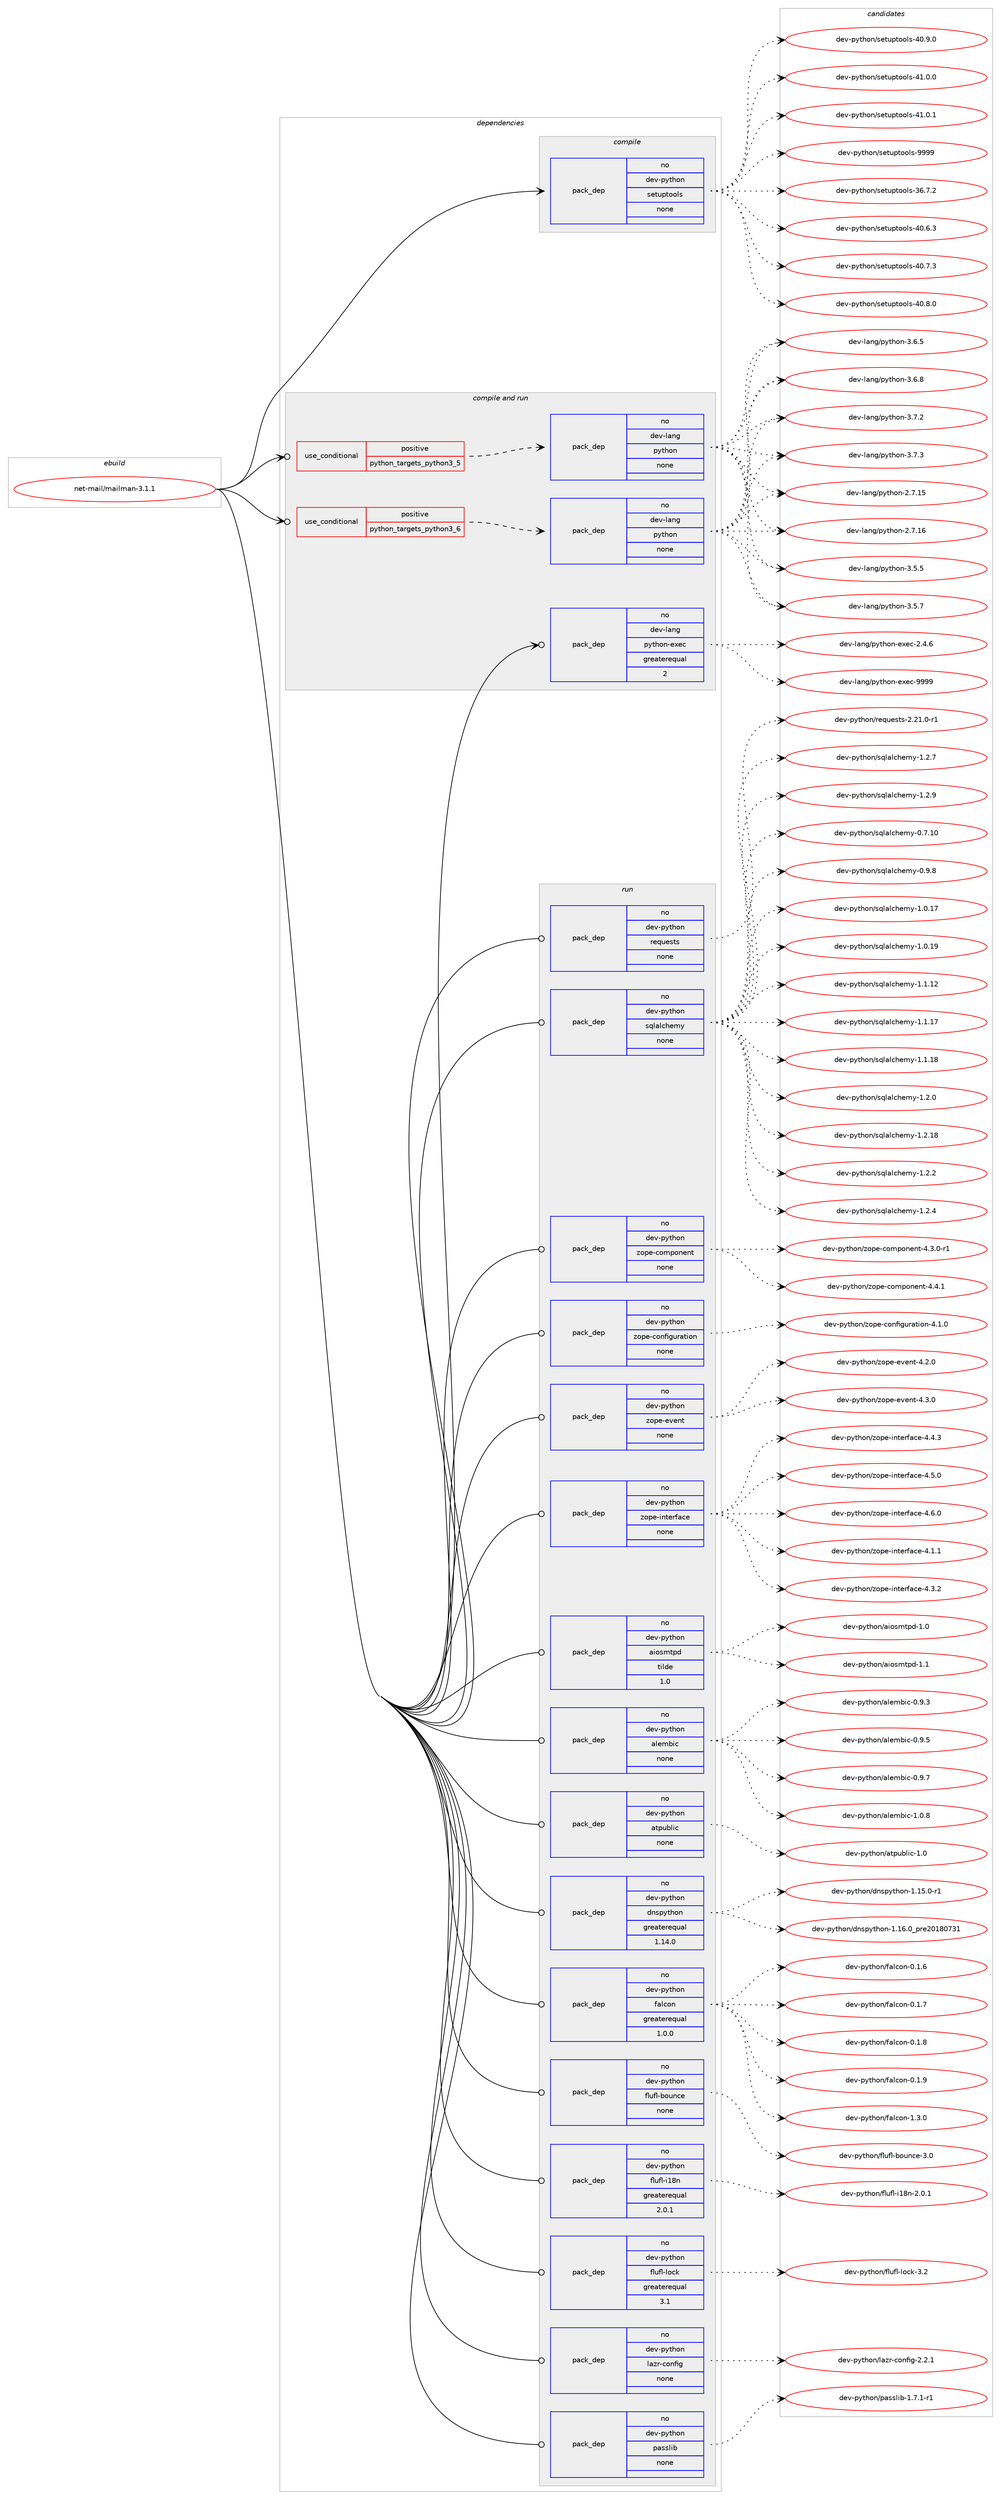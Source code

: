 digraph prolog {

# *************
# Graph options
# *************

newrank=true;
concentrate=true;
compound=true;
graph [rankdir=LR,fontname=Helvetica,fontsize=10,ranksep=1.5];#, ranksep=2.5, nodesep=0.2];
edge  [arrowhead=vee];
node  [fontname=Helvetica,fontsize=10];

# **********
# The ebuild
# **********

subgraph cluster_leftcol {
color=gray;
rank=same;
label=<<i>ebuild</i>>;
id [label="net-mail/mailman-3.1.1", color=red, width=4, href="../net-mail/mailman-3.1.1.svg"];
}

# ****************
# The dependencies
# ****************

subgraph cluster_midcol {
color=gray;
label=<<i>dependencies</i>>;
subgraph cluster_compile {
fillcolor="#eeeeee";
style=filled;
label=<<i>compile</i>>;
subgraph pack1942 {
dependency2589 [label=<<TABLE BORDER="0" CELLBORDER="1" CELLSPACING="0" CELLPADDING="4" WIDTH="220"><TR><TD ROWSPAN="6" CELLPADDING="30">pack_dep</TD></TR><TR><TD WIDTH="110">no</TD></TR><TR><TD>dev-python</TD></TR><TR><TD>setuptools</TD></TR><TR><TD>none</TD></TR><TR><TD></TD></TR></TABLE>>, shape=none, color=blue];
}
id:e -> dependency2589:w [weight=20,style="solid",arrowhead="vee"];
}
subgraph cluster_compileandrun {
fillcolor="#eeeeee";
style=filled;
label=<<i>compile and run</i>>;
subgraph cond608 {
dependency2590 [label=<<TABLE BORDER="0" CELLBORDER="1" CELLSPACING="0" CELLPADDING="4"><TR><TD ROWSPAN="3" CELLPADDING="10">use_conditional</TD></TR><TR><TD>positive</TD></TR><TR><TD>python_targets_python3_5</TD></TR></TABLE>>, shape=none, color=red];
subgraph pack1943 {
dependency2591 [label=<<TABLE BORDER="0" CELLBORDER="1" CELLSPACING="0" CELLPADDING="4" WIDTH="220"><TR><TD ROWSPAN="6" CELLPADDING="30">pack_dep</TD></TR><TR><TD WIDTH="110">no</TD></TR><TR><TD>dev-lang</TD></TR><TR><TD>python</TD></TR><TR><TD>none</TD></TR><TR><TD></TD></TR></TABLE>>, shape=none, color=blue];
}
dependency2590:e -> dependency2591:w [weight=20,style="dashed",arrowhead="vee"];
}
id:e -> dependency2590:w [weight=20,style="solid",arrowhead="odotvee"];
subgraph cond609 {
dependency2592 [label=<<TABLE BORDER="0" CELLBORDER="1" CELLSPACING="0" CELLPADDING="4"><TR><TD ROWSPAN="3" CELLPADDING="10">use_conditional</TD></TR><TR><TD>positive</TD></TR><TR><TD>python_targets_python3_6</TD></TR></TABLE>>, shape=none, color=red];
subgraph pack1944 {
dependency2593 [label=<<TABLE BORDER="0" CELLBORDER="1" CELLSPACING="0" CELLPADDING="4" WIDTH="220"><TR><TD ROWSPAN="6" CELLPADDING="30">pack_dep</TD></TR><TR><TD WIDTH="110">no</TD></TR><TR><TD>dev-lang</TD></TR><TR><TD>python</TD></TR><TR><TD>none</TD></TR><TR><TD></TD></TR></TABLE>>, shape=none, color=blue];
}
dependency2592:e -> dependency2593:w [weight=20,style="dashed",arrowhead="vee"];
}
id:e -> dependency2592:w [weight=20,style="solid",arrowhead="odotvee"];
subgraph pack1945 {
dependency2594 [label=<<TABLE BORDER="0" CELLBORDER="1" CELLSPACING="0" CELLPADDING="4" WIDTH="220"><TR><TD ROWSPAN="6" CELLPADDING="30">pack_dep</TD></TR><TR><TD WIDTH="110">no</TD></TR><TR><TD>dev-lang</TD></TR><TR><TD>python-exec</TD></TR><TR><TD>greaterequal</TD></TR><TR><TD>2</TD></TR></TABLE>>, shape=none, color=blue];
}
id:e -> dependency2594:w [weight=20,style="solid",arrowhead="odotvee"];
}
subgraph cluster_run {
fillcolor="#eeeeee";
style=filled;
label=<<i>run</i>>;
subgraph pack1946 {
dependency2595 [label=<<TABLE BORDER="0" CELLBORDER="1" CELLSPACING="0" CELLPADDING="4" WIDTH="220"><TR><TD ROWSPAN="6" CELLPADDING="30">pack_dep</TD></TR><TR><TD WIDTH="110">no</TD></TR><TR><TD>dev-python</TD></TR><TR><TD>aiosmtpd</TD></TR><TR><TD>tilde</TD></TR><TR><TD>1.0</TD></TR></TABLE>>, shape=none, color=blue];
}
id:e -> dependency2595:w [weight=20,style="solid",arrowhead="odot"];
subgraph pack1947 {
dependency2596 [label=<<TABLE BORDER="0" CELLBORDER="1" CELLSPACING="0" CELLPADDING="4" WIDTH="220"><TR><TD ROWSPAN="6" CELLPADDING="30">pack_dep</TD></TR><TR><TD WIDTH="110">no</TD></TR><TR><TD>dev-python</TD></TR><TR><TD>alembic</TD></TR><TR><TD>none</TD></TR><TR><TD></TD></TR></TABLE>>, shape=none, color=blue];
}
id:e -> dependency2596:w [weight=20,style="solid",arrowhead="odot"];
subgraph pack1948 {
dependency2597 [label=<<TABLE BORDER="0" CELLBORDER="1" CELLSPACING="0" CELLPADDING="4" WIDTH="220"><TR><TD ROWSPAN="6" CELLPADDING="30">pack_dep</TD></TR><TR><TD WIDTH="110">no</TD></TR><TR><TD>dev-python</TD></TR><TR><TD>atpublic</TD></TR><TR><TD>none</TD></TR><TR><TD></TD></TR></TABLE>>, shape=none, color=blue];
}
id:e -> dependency2597:w [weight=20,style="solid",arrowhead="odot"];
subgraph pack1949 {
dependency2598 [label=<<TABLE BORDER="0" CELLBORDER="1" CELLSPACING="0" CELLPADDING="4" WIDTH="220"><TR><TD ROWSPAN="6" CELLPADDING="30">pack_dep</TD></TR><TR><TD WIDTH="110">no</TD></TR><TR><TD>dev-python</TD></TR><TR><TD>dnspython</TD></TR><TR><TD>greaterequal</TD></TR><TR><TD>1.14.0</TD></TR></TABLE>>, shape=none, color=blue];
}
id:e -> dependency2598:w [weight=20,style="solid",arrowhead="odot"];
subgraph pack1950 {
dependency2599 [label=<<TABLE BORDER="0" CELLBORDER="1" CELLSPACING="0" CELLPADDING="4" WIDTH="220"><TR><TD ROWSPAN="6" CELLPADDING="30">pack_dep</TD></TR><TR><TD WIDTH="110">no</TD></TR><TR><TD>dev-python</TD></TR><TR><TD>falcon</TD></TR><TR><TD>greaterequal</TD></TR><TR><TD>1.0.0</TD></TR></TABLE>>, shape=none, color=blue];
}
id:e -> dependency2599:w [weight=20,style="solid",arrowhead="odot"];
subgraph pack1951 {
dependency2600 [label=<<TABLE BORDER="0" CELLBORDER="1" CELLSPACING="0" CELLPADDING="4" WIDTH="220"><TR><TD ROWSPAN="6" CELLPADDING="30">pack_dep</TD></TR><TR><TD WIDTH="110">no</TD></TR><TR><TD>dev-python</TD></TR><TR><TD>flufl-bounce</TD></TR><TR><TD>none</TD></TR><TR><TD></TD></TR></TABLE>>, shape=none, color=blue];
}
id:e -> dependency2600:w [weight=20,style="solid",arrowhead="odot"];
subgraph pack1952 {
dependency2601 [label=<<TABLE BORDER="0" CELLBORDER="1" CELLSPACING="0" CELLPADDING="4" WIDTH="220"><TR><TD ROWSPAN="6" CELLPADDING="30">pack_dep</TD></TR><TR><TD WIDTH="110">no</TD></TR><TR><TD>dev-python</TD></TR><TR><TD>flufl-i18n</TD></TR><TR><TD>greaterequal</TD></TR><TR><TD>2.0.1</TD></TR></TABLE>>, shape=none, color=blue];
}
id:e -> dependency2601:w [weight=20,style="solid",arrowhead="odot"];
subgraph pack1953 {
dependency2602 [label=<<TABLE BORDER="0" CELLBORDER="1" CELLSPACING="0" CELLPADDING="4" WIDTH="220"><TR><TD ROWSPAN="6" CELLPADDING="30">pack_dep</TD></TR><TR><TD WIDTH="110">no</TD></TR><TR><TD>dev-python</TD></TR><TR><TD>flufl-lock</TD></TR><TR><TD>greaterequal</TD></TR><TR><TD>3.1</TD></TR></TABLE>>, shape=none, color=blue];
}
id:e -> dependency2602:w [weight=20,style="solid",arrowhead="odot"];
subgraph pack1954 {
dependency2603 [label=<<TABLE BORDER="0" CELLBORDER="1" CELLSPACING="0" CELLPADDING="4" WIDTH="220"><TR><TD ROWSPAN="6" CELLPADDING="30">pack_dep</TD></TR><TR><TD WIDTH="110">no</TD></TR><TR><TD>dev-python</TD></TR><TR><TD>lazr-config</TD></TR><TR><TD>none</TD></TR><TR><TD></TD></TR></TABLE>>, shape=none, color=blue];
}
id:e -> dependency2603:w [weight=20,style="solid",arrowhead="odot"];
subgraph pack1955 {
dependency2604 [label=<<TABLE BORDER="0" CELLBORDER="1" CELLSPACING="0" CELLPADDING="4" WIDTH="220"><TR><TD ROWSPAN="6" CELLPADDING="30">pack_dep</TD></TR><TR><TD WIDTH="110">no</TD></TR><TR><TD>dev-python</TD></TR><TR><TD>passlib</TD></TR><TR><TD>none</TD></TR><TR><TD></TD></TR></TABLE>>, shape=none, color=blue];
}
id:e -> dependency2604:w [weight=20,style="solid",arrowhead="odot"];
subgraph pack1956 {
dependency2605 [label=<<TABLE BORDER="0" CELLBORDER="1" CELLSPACING="0" CELLPADDING="4" WIDTH="220"><TR><TD ROWSPAN="6" CELLPADDING="30">pack_dep</TD></TR><TR><TD WIDTH="110">no</TD></TR><TR><TD>dev-python</TD></TR><TR><TD>requests</TD></TR><TR><TD>none</TD></TR><TR><TD></TD></TR></TABLE>>, shape=none, color=blue];
}
id:e -> dependency2605:w [weight=20,style="solid",arrowhead="odot"];
subgraph pack1957 {
dependency2606 [label=<<TABLE BORDER="0" CELLBORDER="1" CELLSPACING="0" CELLPADDING="4" WIDTH="220"><TR><TD ROWSPAN="6" CELLPADDING="30">pack_dep</TD></TR><TR><TD WIDTH="110">no</TD></TR><TR><TD>dev-python</TD></TR><TR><TD>sqlalchemy</TD></TR><TR><TD>none</TD></TR><TR><TD></TD></TR></TABLE>>, shape=none, color=blue];
}
id:e -> dependency2606:w [weight=20,style="solid",arrowhead="odot"];
subgraph pack1958 {
dependency2607 [label=<<TABLE BORDER="0" CELLBORDER="1" CELLSPACING="0" CELLPADDING="4" WIDTH="220"><TR><TD ROWSPAN="6" CELLPADDING="30">pack_dep</TD></TR><TR><TD WIDTH="110">no</TD></TR><TR><TD>dev-python</TD></TR><TR><TD>zope-component</TD></TR><TR><TD>none</TD></TR><TR><TD></TD></TR></TABLE>>, shape=none, color=blue];
}
id:e -> dependency2607:w [weight=20,style="solid",arrowhead="odot"];
subgraph pack1959 {
dependency2608 [label=<<TABLE BORDER="0" CELLBORDER="1" CELLSPACING="0" CELLPADDING="4" WIDTH="220"><TR><TD ROWSPAN="6" CELLPADDING="30">pack_dep</TD></TR><TR><TD WIDTH="110">no</TD></TR><TR><TD>dev-python</TD></TR><TR><TD>zope-configuration</TD></TR><TR><TD>none</TD></TR><TR><TD></TD></TR></TABLE>>, shape=none, color=blue];
}
id:e -> dependency2608:w [weight=20,style="solid",arrowhead="odot"];
subgraph pack1960 {
dependency2609 [label=<<TABLE BORDER="0" CELLBORDER="1" CELLSPACING="0" CELLPADDING="4" WIDTH="220"><TR><TD ROWSPAN="6" CELLPADDING="30">pack_dep</TD></TR><TR><TD WIDTH="110">no</TD></TR><TR><TD>dev-python</TD></TR><TR><TD>zope-event</TD></TR><TR><TD>none</TD></TR><TR><TD></TD></TR></TABLE>>, shape=none, color=blue];
}
id:e -> dependency2609:w [weight=20,style="solid",arrowhead="odot"];
subgraph pack1961 {
dependency2610 [label=<<TABLE BORDER="0" CELLBORDER="1" CELLSPACING="0" CELLPADDING="4" WIDTH="220"><TR><TD ROWSPAN="6" CELLPADDING="30">pack_dep</TD></TR><TR><TD WIDTH="110">no</TD></TR><TR><TD>dev-python</TD></TR><TR><TD>zope-interface</TD></TR><TR><TD>none</TD></TR><TR><TD></TD></TR></TABLE>>, shape=none, color=blue];
}
id:e -> dependency2610:w [weight=20,style="solid",arrowhead="odot"];
}
}

# **************
# The candidates
# **************

subgraph cluster_choices {
rank=same;
color=gray;
label=<<i>candidates</i>>;

subgraph choice1942 {
color=black;
nodesep=1;
choice100101118451121211161041111104711510111611711211611111110811545515446554650 [label="dev-python/setuptools-36.7.2", color=red, width=4,href="../dev-python/setuptools-36.7.2.svg"];
choice100101118451121211161041111104711510111611711211611111110811545524846544651 [label="dev-python/setuptools-40.6.3", color=red, width=4,href="../dev-python/setuptools-40.6.3.svg"];
choice100101118451121211161041111104711510111611711211611111110811545524846554651 [label="dev-python/setuptools-40.7.3", color=red, width=4,href="../dev-python/setuptools-40.7.3.svg"];
choice100101118451121211161041111104711510111611711211611111110811545524846564648 [label="dev-python/setuptools-40.8.0", color=red, width=4,href="../dev-python/setuptools-40.8.0.svg"];
choice100101118451121211161041111104711510111611711211611111110811545524846574648 [label="dev-python/setuptools-40.9.0", color=red, width=4,href="../dev-python/setuptools-40.9.0.svg"];
choice100101118451121211161041111104711510111611711211611111110811545524946484648 [label="dev-python/setuptools-41.0.0", color=red, width=4,href="../dev-python/setuptools-41.0.0.svg"];
choice100101118451121211161041111104711510111611711211611111110811545524946484649 [label="dev-python/setuptools-41.0.1", color=red, width=4,href="../dev-python/setuptools-41.0.1.svg"];
choice10010111845112121116104111110471151011161171121161111111081154557575757 [label="dev-python/setuptools-9999", color=red, width=4,href="../dev-python/setuptools-9999.svg"];
dependency2589:e -> choice100101118451121211161041111104711510111611711211611111110811545515446554650:w [style=dotted,weight="100"];
dependency2589:e -> choice100101118451121211161041111104711510111611711211611111110811545524846544651:w [style=dotted,weight="100"];
dependency2589:e -> choice100101118451121211161041111104711510111611711211611111110811545524846554651:w [style=dotted,weight="100"];
dependency2589:e -> choice100101118451121211161041111104711510111611711211611111110811545524846564648:w [style=dotted,weight="100"];
dependency2589:e -> choice100101118451121211161041111104711510111611711211611111110811545524846574648:w [style=dotted,weight="100"];
dependency2589:e -> choice100101118451121211161041111104711510111611711211611111110811545524946484648:w [style=dotted,weight="100"];
dependency2589:e -> choice100101118451121211161041111104711510111611711211611111110811545524946484649:w [style=dotted,weight="100"];
dependency2589:e -> choice10010111845112121116104111110471151011161171121161111111081154557575757:w [style=dotted,weight="100"];
}
subgraph choice1943 {
color=black;
nodesep=1;
choice10010111845108971101034711212111610411111045504655464953 [label="dev-lang/python-2.7.15", color=red, width=4,href="../dev-lang/python-2.7.15.svg"];
choice10010111845108971101034711212111610411111045504655464954 [label="dev-lang/python-2.7.16", color=red, width=4,href="../dev-lang/python-2.7.16.svg"];
choice100101118451089711010347112121116104111110455146534653 [label="dev-lang/python-3.5.5", color=red, width=4,href="../dev-lang/python-3.5.5.svg"];
choice100101118451089711010347112121116104111110455146534655 [label="dev-lang/python-3.5.7", color=red, width=4,href="../dev-lang/python-3.5.7.svg"];
choice100101118451089711010347112121116104111110455146544653 [label="dev-lang/python-3.6.5", color=red, width=4,href="../dev-lang/python-3.6.5.svg"];
choice100101118451089711010347112121116104111110455146544656 [label="dev-lang/python-3.6.8", color=red, width=4,href="../dev-lang/python-3.6.8.svg"];
choice100101118451089711010347112121116104111110455146554650 [label="dev-lang/python-3.7.2", color=red, width=4,href="../dev-lang/python-3.7.2.svg"];
choice100101118451089711010347112121116104111110455146554651 [label="dev-lang/python-3.7.3", color=red, width=4,href="../dev-lang/python-3.7.3.svg"];
dependency2591:e -> choice10010111845108971101034711212111610411111045504655464953:w [style=dotted,weight="100"];
dependency2591:e -> choice10010111845108971101034711212111610411111045504655464954:w [style=dotted,weight="100"];
dependency2591:e -> choice100101118451089711010347112121116104111110455146534653:w [style=dotted,weight="100"];
dependency2591:e -> choice100101118451089711010347112121116104111110455146534655:w [style=dotted,weight="100"];
dependency2591:e -> choice100101118451089711010347112121116104111110455146544653:w [style=dotted,weight="100"];
dependency2591:e -> choice100101118451089711010347112121116104111110455146544656:w [style=dotted,weight="100"];
dependency2591:e -> choice100101118451089711010347112121116104111110455146554650:w [style=dotted,weight="100"];
dependency2591:e -> choice100101118451089711010347112121116104111110455146554651:w [style=dotted,weight="100"];
}
subgraph choice1944 {
color=black;
nodesep=1;
choice10010111845108971101034711212111610411111045504655464953 [label="dev-lang/python-2.7.15", color=red, width=4,href="../dev-lang/python-2.7.15.svg"];
choice10010111845108971101034711212111610411111045504655464954 [label="dev-lang/python-2.7.16", color=red, width=4,href="../dev-lang/python-2.7.16.svg"];
choice100101118451089711010347112121116104111110455146534653 [label="dev-lang/python-3.5.5", color=red, width=4,href="../dev-lang/python-3.5.5.svg"];
choice100101118451089711010347112121116104111110455146534655 [label="dev-lang/python-3.5.7", color=red, width=4,href="../dev-lang/python-3.5.7.svg"];
choice100101118451089711010347112121116104111110455146544653 [label="dev-lang/python-3.6.5", color=red, width=4,href="../dev-lang/python-3.6.5.svg"];
choice100101118451089711010347112121116104111110455146544656 [label="dev-lang/python-3.6.8", color=red, width=4,href="../dev-lang/python-3.6.8.svg"];
choice100101118451089711010347112121116104111110455146554650 [label="dev-lang/python-3.7.2", color=red, width=4,href="../dev-lang/python-3.7.2.svg"];
choice100101118451089711010347112121116104111110455146554651 [label="dev-lang/python-3.7.3", color=red, width=4,href="../dev-lang/python-3.7.3.svg"];
dependency2593:e -> choice10010111845108971101034711212111610411111045504655464953:w [style=dotted,weight="100"];
dependency2593:e -> choice10010111845108971101034711212111610411111045504655464954:w [style=dotted,weight="100"];
dependency2593:e -> choice100101118451089711010347112121116104111110455146534653:w [style=dotted,weight="100"];
dependency2593:e -> choice100101118451089711010347112121116104111110455146534655:w [style=dotted,weight="100"];
dependency2593:e -> choice100101118451089711010347112121116104111110455146544653:w [style=dotted,weight="100"];
dependency2593:e -> choice100101118451089711010347112121116104111110455146544656:w [style=dotted,weight="100"];
dependency2593:e -> choice100101118451089711010347112121116104111110455146554650:w [style=dotted,weight="100"];
dependency2593:e -> choice100101118451089711010347112121116104111110455146554651:w [style=dotted,weight="100"];
}
subgraph choice1945 {
color=black;
nodesep=1;
choice1001011184510897110103471121211161041111104510112010199455046524654 [label="dev-lang/python-exec-2.4.6", color=red, width=4,href="../dev-lang/python-exec-2.4.6.svg"];
choice10010111845108971101034711212111610411111045101120101994557575757 [label="dev-lang/python-exec-9999", color=red, width=4,href="../dev-lang/python-exec-9999.svg"];
dependency2594:e -> choice1001011184510897110103471121211161041111104510112010199455046524654:w [style=dotted,weight="100"];
dependency2594:e -> choice10010111845108971101034711212111610411111045101120101994557575757:w [style=dotted,weight="100"];
}
subgraph choice1946 {
color=black;
nodesep=1;
choice10010111845112121116104111110479710511111510911611210045494648 [label="dev-python/aiosmtpd-1.0", color=red, width=4,href="../dev-python/aiosmtpd-1.0.svg"];
choice10010111845112121116104111110479710511111510911611210045494649 [label="dev-python/aiosmtpd-1.1", color=red, width=4,href="../dev-python/aiosmtpd-1.1.svg"];
dependency2595:e -> choice10010111845112121116104111110479710511111510911611210045494648:w [style=dotted,weight="100"];
dependency2595:e -> choice10010111845112121116104111110479710511111510911611210045494649:w [style=dotted,weight="100"];
}
subgraph choice1947 {
color=black;
nodesep=1;
choice1001011184511212111610411111047971081011099810599454846574651 [label="dev-python/alembic-0.9.3", color=red, width=4,href="../dev-python/alembic-0.9.3.svg"];
choice1001011184511212111610411111047971081011099810599454846574653 [label="dev-python/alembic-0.9.5", color=red, width=4,href="../dev-python/alembic-0.9.5.svg"];
choice1001011184511212111610411111047971081011099810599454846574655 [label="dev-python/alembic-0.9.7", color=red, width=4,href="../dev-python/alembic-0.9.7.svg"];
choice1001011184511212111610411111047971081011099810599454946484656 [label="dev-python/alembic-1.0.8", color=red, width=4,href="../dev-python/alembic-1.0.8.svg"];
dependency2596:e -> choice1001011184511212111610411111047971081011099810599454846574651:w [style=dotted,weight="100"];
dependency2596:e -> choice1001011184511212111610411111047971081011099810599454846574653:w [style=dotted,weight="100"];
dependency2596:e -> choice1001011184511212111610411111047971081011099810599454846574655:w [style=dotted,weight="100"];
dependency2596:e -> choice1001011184511212111610411111047971081011099810599454946484656:w [style=dotted,weight="100"];
}
subgraph choice1948 {
color=black;
nodesep=1;
choice100101118451121211161041111104797116112117981081059945494648 [label="dev-python/atpublic-1.0", color=red, width=4,href="../dev-python/atpublic-1.0.svg"];
dependency2597:e -> choice100101118451121211161041111104797116112117981081059945494648:w [style=dotted,weight="100"];
}
subgraph choice1949 {
color=black;
nodesep=1;
choice1001011184511212111610411111047100110115112121116104111110454946495346484511449 [label="dev-python/dnspython-1.15.0-r1", color=red, width=4,href="../dev-python/dnspython-1.15.0-r1.svg"];
choice100101118451121211161041111104710011011511212111610411111045494649544648951121141015048495648555149 [label="dev-python/dnspython-1.16.0_pre20180731", color=red, width=4,href="../dev-python/dnspython-1.16.0_pre20180731.svg"];
dependency2598:e -> choice1001011184511212111610411111047100110115112121116104111110454946495346484511449:w [style=dotted,weight="100"];
dependency2598:e -> choice100101118451121211161041111104710011011511212111610411111045494649544648951121141015048495648555149:w [style=dotted,weight="100"];
}
subgraph choice1950 {
color=black;
nodesep=1;
choice10010111845112121116104111110471029710899111110454846494654 [label="dev-python/falcon-0.1.6", color=red, width=4,href="../dev-python/falcon-0.1.6.svg"];
choice10010111845112121116104111110471029710899111110454846494655 [label="dev-python/falcon-0.1.7", color=red, width=4,href="../dev-python/falcon-0.1.7.svg"];
choice10010111845112121116104111110471029710899111110454846494656 [label="dev-python/falcon-0.1.8", color=red, width=4,href="../dev-python/falcon-0.1.8.svg"];
choice10010111845112121116104111110471029710899111110454846494657 [label="dev-python/falcon-0.1.9", color=red, width=4,href="../dev-python/falcon-0.1.9.svg"];
choice10010111845112121116104111110471029710899111110454946514648 [label="dev-python/falcon-1.3.0", color=red, width=4,href="../dev-python/falcon-1.3.0.svg"];
dependency2599:e -> choice10010111845112121116104111110471029710899111110454846494654:w [style=dotted,weight="100"];
dependency2599:e -> choice10010111845112121116104111110471029710899111110454846494655:w [style=dotted,weight="100"];
dependency2599:e -> choice10010111845112121116104111110471029710899111110454846494656:w [style=dotted,weight="100"];
dependency2599:e -> choice10010111845112121116104111110471029710899111110454846494657:w [style=dotted,weight="100"];
dependency2599:e -> choice10010111845112121116104111110471029710899111110454946514648:w [style=dotted,weight="100"];
}
subgraph choice1951 {
color=black;
nodesep=1;
choice100101118451121211161041111104710210811710210845981111171109910145514648 [label="dev-python/flufl-bounce-3.0", color=red, width=4,href="../dev-python/flufl-bounce-3.0.svg"];
dependency2600:e -> choice100101118451121211161041111104710210811710210845981111171109910145514648:w [style=dotted,weight="100"];
}
subgraph choice1952 {
color=black;
nodesep=1;
choice1001011184511212111610411111047102108117102108451054956110455046484649 [label="dev-python/flufl-i18n-2.0.1", color=red, width=4,href="../dev-python/flufl-i18n-2.0.1.svg"];
dependency2601:e -> choice1001011184511212111610411111047102108117102108451054956110455046484649:w [style=dotted,weight="100"];
}
subgraph choice1953 {
color=black;
nodesep=1;
choice1001011184511212111610411111047102108117102108451081119910745514650 [label="dev-python/flufl-lock-3.2", color=red, width=4,href="../dev-python/flufl-lock-3.2.svg"];
dependency2602:e -> choice1001011184511212111610411111047102108117102108451081119910745514650:w [style=dotted,weight="100"];
}
subgraph choice1954 {
color=black;
nodesep=1;
choice1001011184511212111610411111047108971221144599111110102105103455046504649 [label="dev-python/lazr-config-2.2.1", color=red, width=4,href="../dev-python/lazr-config-2.2.1.svg"];
dependency2603:e -> choice1001011184511212111610411111047108971221144599111110102105103455046504649:w [style=dotted,weight="100"];
}
subgraph choice1955 {
color=black;
nodesep=1;
choice100101118451121211161041111104711297115115108105984549465546494511449 [label="dev-python/passlib-1.7.1-r1", color=red, width=4,href="../dev-python/passlib-1.7.1-r1.svg"];
dependency2604:e -> choice100101118451121211161041111104711297115115108105984549465546494511449:w [style=dotted,weight="100"];
}
subgraph choice1956 {
color=black;
nodesep=1;
choice1001011184511212111610411111047114101113117101115116115455046504946484511449 [label="dev-python/requests-2.21.0-r1", color=red, width=4,href="../dev-python/requests-2.21.0-r1.svg"];
dependency2605:e -> choice1001011184511212111610411111047114101113117101115116115455046504946484511449:w [style=dotted,weight="100"];
}
subgraph choice1957 {
color=black;
nodesep=1;
choice1001011184511212111610411111047115113108971089910410110912145484655464948 [label="dev-python/sqlalchemy-0.7.10", color=red, width=4,href="../dev-python/sqlalchemy-0.7.10.svg"];
choice10010111845112121116104111110471151131089710899104101109121454846574656 [label="dev-python/sqlalchemy-0.9.8", color=red, width=4,href="../dev-python/sqlalchemy-0.9.8.svg"];
choice1001011184511212111610411111047115113108971089910410110912145494648464955 [label="dev-python/sqlalchemy-1.0.17", color=red, width=4,href="../dev-python/sqlalchemy-1.0.17.svg"];
choice1001011184511212111610411111047115113108971089910410110912145494648464957 [label="dev-python/sqlalchemy-1.0.19", color=red, width=4,href="../dev-python/sqlalchemy-1.0.19.svg"];
choice1001011184511212111610411111047115113108971089910410110912145494649464950 [label="dev-python/sqlalchemy-1.1.12", color=red, width=4,href="../dev-python/sqlalchemy-1.1.12.svg"];
choice1001011184511212111610411111047115113108971089910410110912145494649464955 [label="dev-python/sqlalchemy-1.1.17", color=red, width=4,href="../dev-python/sqlalchemy-1.1.17.svg"];
choice1001011184511212111610411111047115113108971089910410110912145494649464956 [label="dev-python/sqlalchemy-1.1.18", color=red, width=4,href="../dev-python/sqlalchemy-1.1.18.svg"];
choice10010111845112121116104111110471151131089710899104101109121454946504648 [label="dev-python/sqlalchemy-1.2.0", color=red, width=4,href="../dev-python/sqlalchemy-1.2.0.svg"];
choice1001011184511212111610411111047115113108971089910410110912145494650464956 [label="dev-python/sqlalchemy-1.2.18", color=red, width=4,href="../dev-python/sqlalchemy-1.2.18.svg"];
choice10010111845112121116104111110471151131089710899104101109121454946504650 [label="dev-python/sqlalchemy-1.2.2", color=red, width=4,href="../dev-python/sqlalchemy-1.2.2.svg"];
choice10010111845112121116104111110471151131089710899104101109121454946504652 [label="dev-python/sqlalchemy-1.2.4", color=red, width=4,href="../dev-python/sqlalchemy-1.2.4.svg"];
choice10010111845112121116104111110471151131089710899104101109121454946504655 [label="dev-python/sqlalchemy-1.2.7", color=red, width=4,href="../dev-python/sqlalchemy-1.2.7.svg"];
choice10010111845112121116104111110471151131089710899104101109121454946504657 [label="dev-python/sqlalchemy-1.2.9", color=red, width=4,href="../dev-python/sqlalchemy-1.2.9.svg"];
dependency2606:e -> choice1001011184511212111610411111047115113108971089910410110912145484655464948:w [style=dotted,weight="100"];
dependency2606:e -> choice10010111845112121116104111110471151131089710899104101109121454846574656:w [style=dotted,weight="100"];
dependency2606:e -> choice1001011184511212111610411111047115113108971089910410110912145494648464955:w [style=dotted,weight="100"];
dependency2606:e -> choice1001011184511212111610411111047115113108971089910410110912145494648464957:w [style=dotted,weight="100"];
dependency2606:e -> choice1001011184511212111610411111047115113108971089910410110912145494649464950:w [style=dotted,weight="100"];
dependency2606:e -> choice1001011184511212111610411111047115113108971089910410110912145494649464955:w [style=dotted,weight="100"];
dependency2606:e -> choice1001011184511212111610411111047115113108971089910410110912145494649464956:w [style=dotted,weight="100"];
dependency2606:e -> choice10010111845112121116104111110471151131089710899104101109121454946504648:w [style=dotted,weight="100"];
dependency2606:e -> choice1001011184511212111610411111047115113108971089910410110912145494650464956:w [style=dotted,weight="100"];
dependency2606:e -> choice10010111845112121116104111110471151131089710899104101109121454946504650:w [style=dotted,weight="100"];
dependency2606:e -> choice10010111845112121116104111110471151131089710899104101109121454946504652:w [style=dotted,weight="100"];
dependency2606:e -> choice10010111845112121116104111110471151131089710899104101109121454946504655:w [style=dotted,weight="100"];
dependency2606:e -> choice10010111845112121116104111110471151131089710899104101109121454946504657:w [style=dotted,weight="100"];
}
subgraph choice1958 {
color=black;
nodesep=1;
choice100101118451121211161041111104712211111210145991111091121111101011101164552465146484511449 [label="dev-python/zope-component-4.3.0-r1", color=red, width=4,href="../dev-python/zope-component-4.3.0-r1.svg"];
choice10010111845112121116104111110471221111121014599111109112111110101110116455246524649 [label="dev-python/zope-component-4.4.1", color=red, width=4,href="../dev-python/zope-component-4.4.1.svg"];
dependency2607:e -> choice100101118451121211161041111104712211111210145991111091121111101011101164552465146484511449:w [style=dotted,weight="100"];
dependency2607:e -> choice10010111845112121116104111110471221111121014599111109112111110101110116455246524649:w [style=dotted,weight="100"];
}
subgraph choice1959 {
color=black;
nodesep=1;
choice1001011184511212111610411111047122111112101459911111010210510311711497116105111110455246494648 [label="dev-python/zope-configuration-4.1.0", color=red, width=4,href="../dev-python/zope-configuration-4.1.0.svg"];
dependency2608:e -> choice1001011184511212111610411111047122111112101459911111010210510311711497116105111110455246494648:w [style=dotted,weight="100"];
}
subgraph choice1960 {
color=black;
nodesep=1;
choice100101118451121211161041111104712211111210145101118101110116455246504648 [label="dev-python/zope-event-4.2.0", color=red, width=4,href="../dev-python/zope-event-4.2.0.svg"];
choice100101118451121211161041111104712211111210145101118101110116455246514648 [label="dev-python/zope-event-4.3.0", color=red, width=4,href="../dev-python/zope-event-4.3.0.svg"];
dependency2609:e -> choice100101118451121211161041111104712211111210145101118101110116455246504648:w [style=dotted,weight="100"];
dependency2609:e -> choice100101118451121211161041111104712211111210145101118101110116455246514648:w [style=dotted,weight="100"];
}
subgraph choice1961 {
color=black;
nodesep=1;
choice1001011184511212111610411111047122111112101451051101161011141029799101455246494649 [label="dev-python/zope-interface-4.1.1", color=red, width=4,href="../dev-python/zope-interface-4.1.1.svg"];
choice1001011184511212111610411111047122111112101451051101161011141029799101455246514650 [label="dev-python/zope-interface-4.3.2", color=red, width=4,href="../dev-python/zope-interface-4.3.2.svg"];
choice1001011184511212111610411111047122111112101451051101161011141029799101455246524651 [label="dev-python/zope-interface-4.4.3", color=red, width=4,href="../dev-python/zope-interface-4.4.3.svg"];
choice1001011184511212111610411111047122111112101451051101161011141029799101455246534648 [label="dev-python/zope-interface-4.5.0", color=red, width=4,href="../dev-python/zope-interface-4.5.0.svg"];
choice1001011184511212111610411111047122111112101451051101161011141029799101455246544648 [label="dev-python/zope-interface-4.6.0", color=red, width=4,href="../dev-python/zope-interface-4.6.0.svg"];
dependency2610:e -> choice1001011184511212111610411111047122111112101451051101161011141029799101455246494649:w [style=dotted,weight="100"];
dependency2610:e -> choice1001011184511212111610411111047122111112101451051101161011141029799101455246514650:w [style=dotted,weight="100"];
dependency2610:e -> choice1001011184511212111610411111047122111112101451051101161011141029799101455246524651:w [style=dotted,weight="100"];
dependency2610:e -> choice1001011184511212111610411111047122111112101451051101161011141029799101455246534648:w [style=dotted,weight="100"];
dependency2610:e -> choice1001011184511212111610411111047122111112101451051101161011141029799101455246544648:w [style=dotted,weight="100"];
}
}

}
